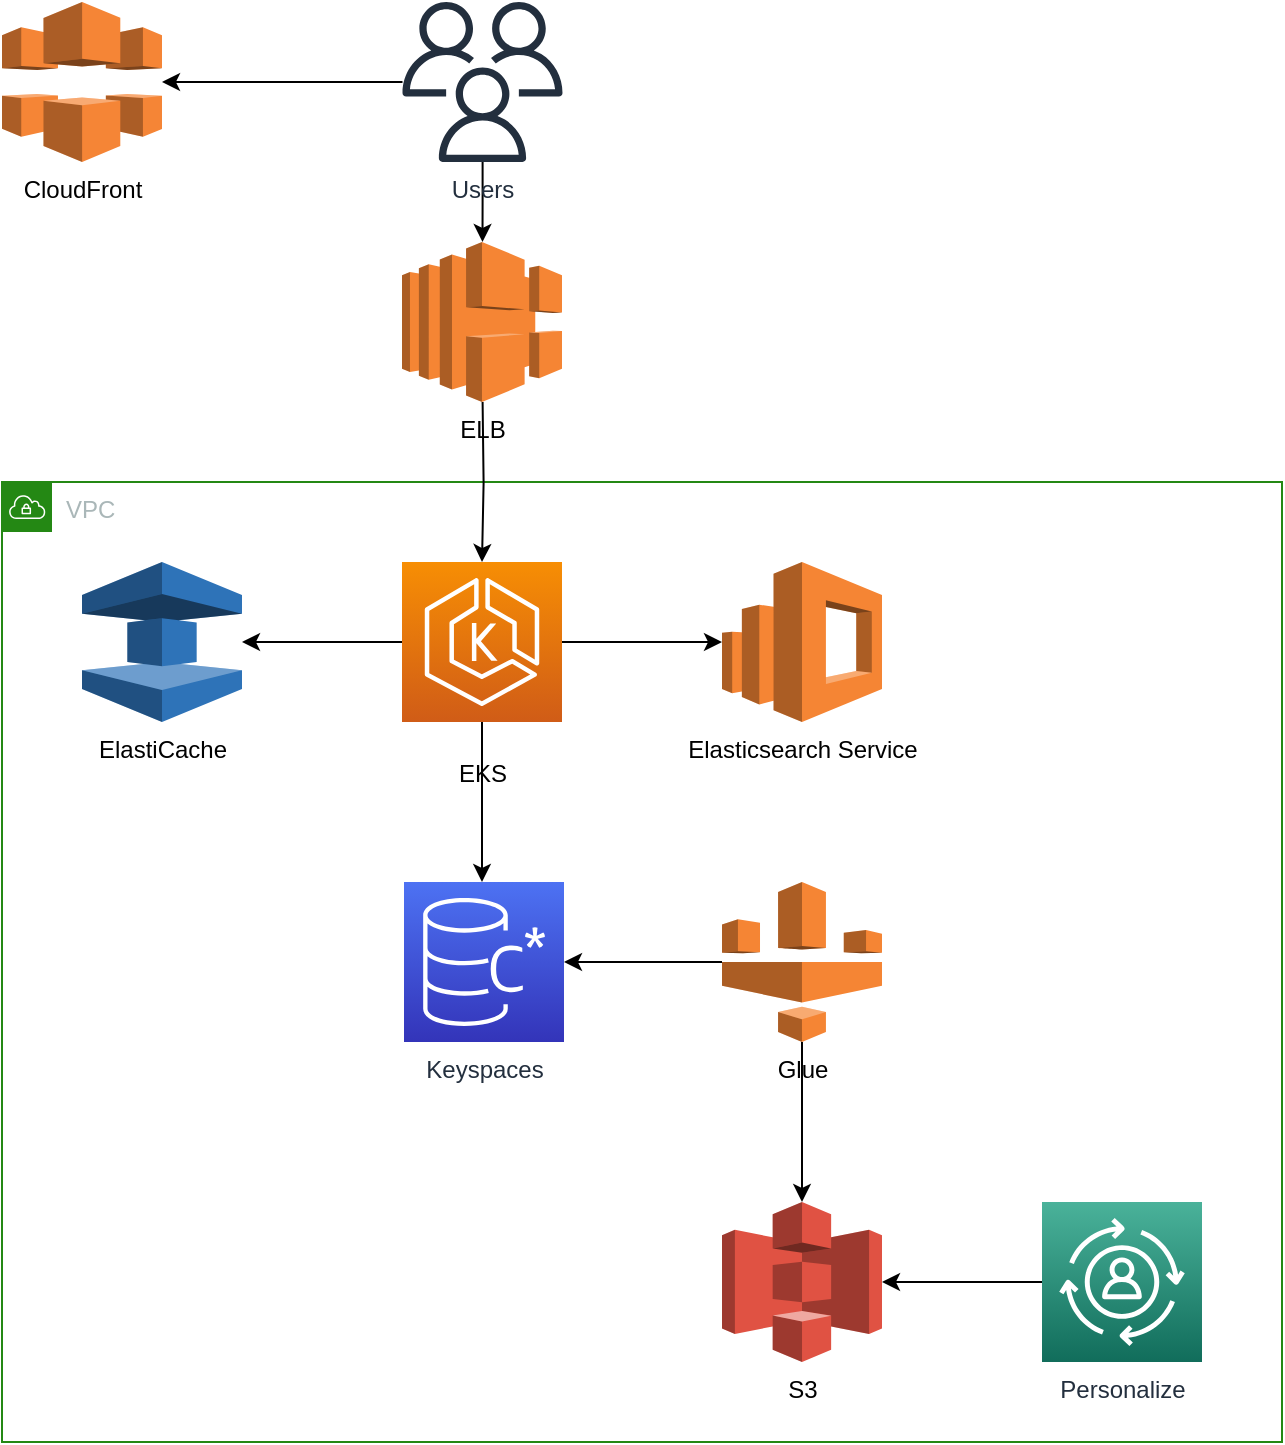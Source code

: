 <mxfile version="13.5.3"><diagram id="NYQqsFSejksBXTckk1qK" name="Page-1"><mxGraphModel dx="1422" dy="1778" grid="1" gridSize="10" guides="1" tooltips="1" connect="1" arrows="1" fold="1" page="1" pageScale="1" pageWidth="850" pageHeight="1100" math="0" shadow="0"><root><mxCell id="0"/><mxCell id="1" parent="0"/><mxCell id="u32_iMtovtomolxGOxbJ-1" value="VPC" style="points=[[0,0],[0.25,0],[0.5,0],[0.75,0],[1,0],[1,0.25],[1,0.5],[1,0.75],[1,1],[0.75,1],[0.5,1],[0.25,1],[0,1],[0,0.75],[0,0.5],[0,0.25]];outlineConnect=0;gradientColor=none;html=1;whiteSpace=wrap;fontSize=12;fontStyle=0;shape=mxgraph.aws4.group;grIcon=mxgraph.aws4.group_vpc;strokeColor=#248814;fillColor=none;verticalAlign=top;align=left;spacingLeft=30;fontColor=#AAB7B8;dashed=0;" vertex="1" parent="1"><mxGeometry x="120" y="40" width="640" height="480" as="geometry"/></mxCell><mxCell id="u32_iMtovtomolxGOxbJ-2" value="ElastiCache" style="outlineConnect=0;dashed=0;verticalLabelPosition=bottom;verticalAlign=top;align=center;html=1;shape=mxgraph.aws3.elasticache;fillColor=#2E73B8;gradientColor=none;" vertex="1" parent="1"><mxGeometry x="160" y="80" width="80" height="80" as="geometry"/></mxCell><mxCell id="u32_iMtovtomolxGOxbJ-3" style="edgeStyle=orthogonalEdgeStyle;rounded=0;orthogonalLoop=1;jettySize=auto;html=1;" edge="1" parent="1" target="u32_iMtovtomolxGOxbJ-11"><mxGeometry relative="1" as="geometry"><mxPoint x="360.3" as="sourcePoint"/></mxGeometry></mxCell><mxCell id="u32_iMtovtomolxGOxbJ-4" style="edgeStyle=orthogonalEdgeStyle;rounded=0;orthogonalLoop=1;jettySize=auto;html=1;entryX=0.5;entryY=0;entryDx=0;entryDy=0;entryPerimeter=0;" edge="1" parent="1" source="u32_iMtovtomolxGOxbJ-7"><mxGeometry relative="1" as="geometry"><mxPoint x="360.25" y="-80" as="targetPoint"/></mxGeometry></mxCell><mxCell id="u32_iMtovtomolxGOxbJ-6" style="edgeStyle=orthogonalEdgeStyle;rounded=0;orthogonalLoop=1;jettySize=auto;html=1;entryX=1;entryY=0.5;entryDx=0;entryDy=0;" edge="1" parent="1" source="u32_iMtovtomolxGOxbJ-7"><mxGeometry relative="1" as="geometry"><mxPoint x="200" y="-160" as="targetPoint"/></mxGeometry></mxCell><mxCell id="u32_iMtovtomolxGOxbJ-7" value="Users" style="outlineConnect=0;fontColor=#232F3E;gradientColor=none;fillColor=#232F3E;strokeColor=none;dashed=0;verticalLabelPosition=bottom;verticalAlign=top;align=center;html=1;fontSize=12;fontStyle=0;aspect=fixed;pointerEvents=1;shape=mxgraph.aws4.users;" vertex="1" parent="1"><mxGeometry x="320.25" y="-200" width="80" height="80" as="geometry"/></mxCell><mxCell id="u32_iMtovtomolxGOxbJ-9" style="edgeStyle=orthogonalEdgeStyle;rounded=0;orthogonalLoop=1;jettySize=auto;html=1;" edge="1" parent="1" source="u32_iMtovtomolxGOxbJ-11" target="u32_iMtovtomolxGOxbJ-2"><mxGeometry relative="1" as="geometry"/></mxCell><mxCell id="u32_iMtovtomolxGOxbJ-10" style="edgeStyle=orthogonalEdgeStyle;rounded=0;orthogonalLoop=1;jettySize=auto;html=1;" edge="1" parent="1" source="u32_iMtovtomolxGOxbJ-11"><mxGeometry relative="1" as="geometry"><mxPoint x="360" y="240" as="targetPoint"/></mxGeometry></mxCell><mxCell id="u32_iMtovtomolxGOxbJ-33" style="edgeStyle=orthogonalEdgeStyle;rounded=0;orthogonalLoop=1;jettySize=auto;html=1;" edge="1" parent="1" source="u32_iMtovtomolxGOxbJ-11" target="u32_iMtovtomolxGOxbJ-32"><mxGeometry relative="1" as="geometry"/></mxCell><mxCell id="u32_iMtovtomolxGOxbJ-11" value="&lt;p&gt;&lt;span style=&quot;color: rgb(0 , 0 , 0)&quot;&gt;EKS&lt;/span&gt;&lt;/p&gt;" style="outlineConnect=0;fontColor=#232F3E;gradientColor=#F78E04;gradientDirection=north;fillColor=#D05C17;strokeColor=#ffffff;dashed=0;verticalLabelPosition=bottom;verticalAlign=top;align=center;html=1;fontSize=12;fontStyle=0;aspect=fixed;shape=mxgraph.aws4.resourceIcon;resIcon=mxgraph.aws4.eks;" vertex="1" parent="1"><mxGeometry x="320" y="80" width="80" height="80" as="geometry"/></mxCell><mxCell id="u32_iMtovtomolxGOxbJ-17" value="CloudFront" style="outlineConnect=0;dashed=0;verticalLabelPosition=bottom;verticalAlign=top;align=center;html=1;shape=mxgraph.aws3.cloudfront;fillColor=#F58536;gradientColor=none;" vertex="1" parent="1"><mxGeometry x="120" y="-200" width="80" height="80" as="geometry"/></mxCell><mxCell id="u32_iMtovtomolxGOxbJ-18" value="ELB" style="outlineConnect=0;dashed=0;verticalLabelPosition=bottom;verticalAlign=top;align=center;html=1;shape=mxgraph.aws3.elastic_load_balancing;fillColor=#F58534;gradientColor=none;" vertex="1" parent="1"><mxGeometry x="320" y="-80" width="80" height="80" as="geometry"/></mxCell><mxCell id="u32_iMtovtomolxGOxbJ-20" value="Keyspaces" style="outlineConnect=0;fontColor=#232F3E;gradientColor=#4D72F3;gradientDirection=north;fillColor=#3334B9;strokeColor=#ffffff;dashed=0;verticalLabelPosition=bottom;verticalAlign=top;align=center;html=1;fontSize=12;fontStyle=0;aspect=fixed;shape=mxgraph.aws4.resourceIcon;resIcon=mxgraph.aws4.managed_apache_cassandra_service;" vertex="1" parent="1"><mxGeometry x="321" y="240" width="80" height="80" as="geometry"/></mxCell><mxCell id="u32_iMtovtomolxGOxbJ-31" style="edgeStyle=orthogonalEdgeStyle;rounded=0;orthogonalLoop=1;jettySize=auto;html=1;" edge="1" parent="1" source="u32_iMtovtomolxGOxbJ-22" target="u32_iMtovtomolxGOxbJ-29"><mxGeometry relative="1" as="geometry"/></mxCell><mxCell id="u32_iMtovtomolxGOxbJ-22" value="Personalize" style="outlineConnect=0;fontColor=#232F3E;gradientColor=#4AB29A;gradientDirection=north;fillColor=#116D5B;strokeColor=#ffffff;dashed=0;verticalLabelPosition=bottom;verticalAlign=top;align=center;html=1;fontSize=12;fontStyle=0;aspect=fixed;shape=mxgraph.aws4.resourceIcon;resIcon=mxgraph.aws4.personalize;" vertex="1" parent="1"><mxGeometry x="640" y="400" width="80" height="80" as="geometry"/></mxCell><mxCell id="u32_iMtovtomolxGOxbJ-28" style="edgeStyle=orthogonalEdgeStyle;rounded=0;orthogonalLoop=1;jettySize=auto;html=1;" edge="1" parent="1" source="u32_iMtovtomolxGOxbJ-27" target="u32_iMtovtomolxGOxbJ-20"><mxGeometry relative="1" as="geometry"/></mxCell><mxCell id="u32_iMtovtomolxGOxbJ-30" style="edgeStyle=orthogonalEdgeStyle;rounded=0;orthogonalLoop=1;jettySize=auto;html=1;entryX=0.5;entryY=0;entryDx=0;entryDy=0;entryPerimeter=0;" edge="1" parent="1" source="u32_iMtovtomolxGOxbJ-27" target="u32_iMtovtomolxGOxbJ-29"><mxGeometry relative="1" as="geometry"/></mxCell><mxCell id="u32_iMtovtomolxGOxbJ-27" value="Glue" style="outlineConnect=0;dashed=0;verticalLabelPosition=bottom;verticalAlign=top;align=center;html=1;shape=mxgraph.aws3.glue;fillColor=#F58534;gradientColor=none;" vertex="1" parent="1"><mxGeometry x="480" y="240" width="80" height="80" as="geometry"/></mxCell><mxCell id="u32_iMtovtomolxGOxbJ-29" value="S3" style="outlineConnect=0;dashed=0;verticalLabelPosition=bottom;verticalAlign=top;align=center;html=1;shape=mxgraph.aws3.s3;fillColor=#E05243;gradientColor=none;" vertex="1" parent="1"><mxGeometry x="480" y="400" width="80" height="80" as="geometry"/></mxCell><mxCell id="u32_iMtovtomolxGOxbJ-32" value="Elasticsearch Service" style="outlineConnect=0;dashed=0;verticalLabelPosition=bottom;verticalAlign=top;align=center;html=1;shape=mxgraph.aws3.elasticsearch_service;fillColor=#F58534;gradientColor=none;" vertex="1" parent="1"><mxGeometry x="480" y="80" width="80" height="80" as="geometry"/></mxCell></root></mxGraphModel></diagram></mxfile>